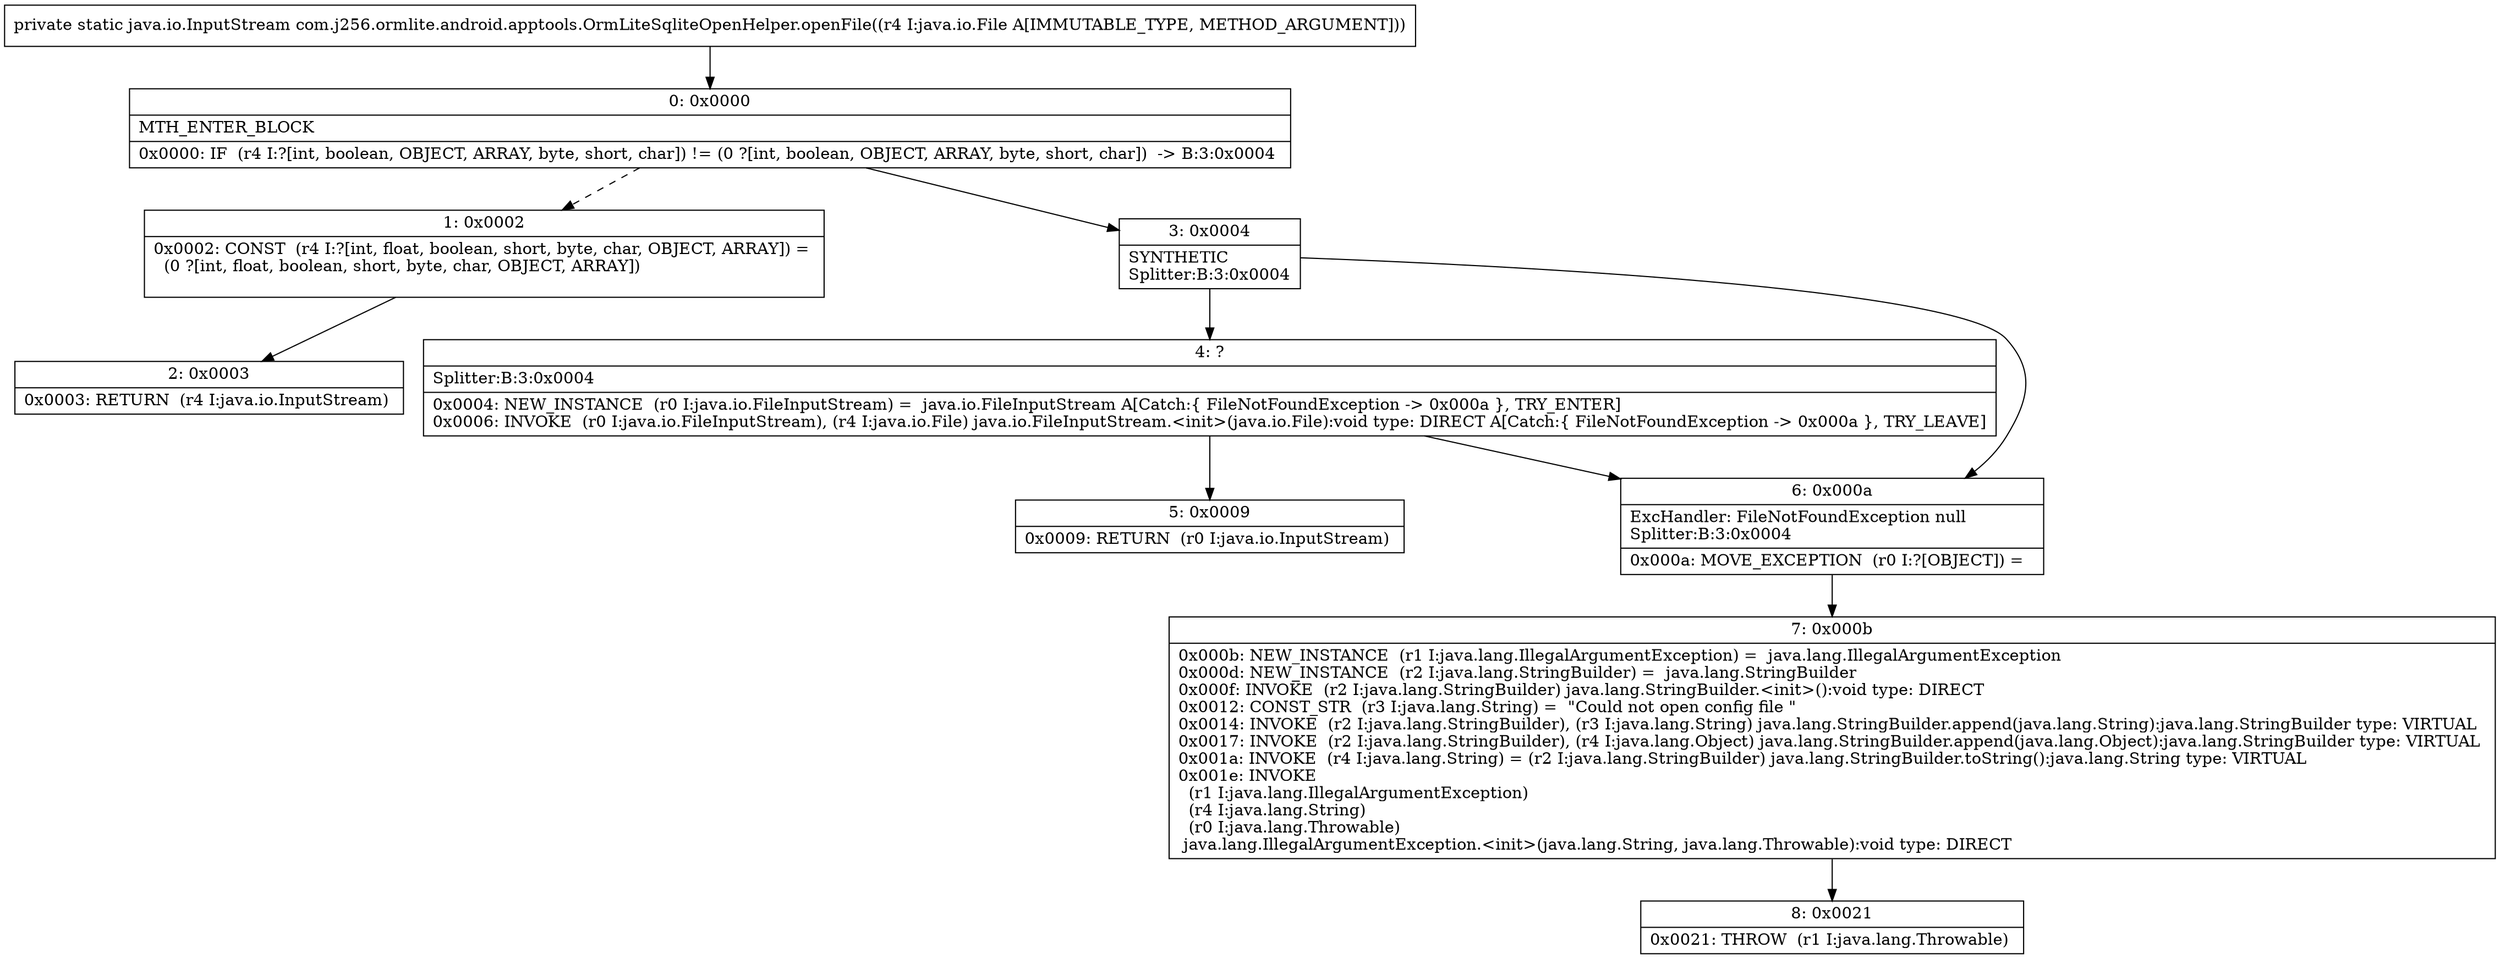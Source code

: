 digraph "CFG forcom.j256.ormlite.android.apptools.OrmLiteSqliteOpenHelper.openFile(Ljava\/io\/File;)Ljava\/io\/InputStream;" {
Node_0 [shape=record,label="{0\:\ 0x0000|MTH_ENTER_BLOCK\l|0x0000: IF  (r4 I:?[int, boolean, OBJECT, ARRAY, byte, short, char]) != (0 ?[int, boolean, OBJECT, ARRAY, byte, short, char])  \-\> B:3:0x0004 \l}"];
Node_1 [shape=record,label="{1\:\ 0x0002|0x0002: CONST  (r4 I:?[int, float, boolean, short, byte, char, OBJECT, ARRAY]) = \l  (0 ?[int, float, boolean, short, byte, char, OBJECT, ARRAY])\l \l}"];
Node_2 [shape=record,label="{2\:\ 0x0003|0x0003: RETURN  (r4 I:java.io.InputStream) \l}"];
Node_3 [shape=record,label="{3\:\ 0x0004|SYNTHETIC\lSplitter:B:3:0x0004\l}"];
Node_4 [shape=record,label="{4\:\ ?|Splitter:B:3:0x0004\l|0x0004: NEW_INSTANCE  (r0 I:java.io.FileInputStream) =  java.io.FileInputStream A[Catch:\{ FileNotFoundException \-\> 0x000a \}, TRY_ENTER]\l0x0006: INVOKE  (r0 I:java.io.FileInputStream), (r4 I:java.io.File) java.io.FileInputStream.\<init\>(java.io.File):void type: DIRECT A[Catch:\{ FileNotFoundException \-\> 0x000a \}, TRY_LEAVE]\l}"];
Node_5 [shape=record,label="{5\:\ 0x0009|0x0009: RETURN  (r0 I:java.io.InputStream) \l}"];
Node_6 [shape=record,label="{6\:\ 0x000a|ExcHandler: FileNotFoundException null\lSplitter:B:3:0x0004\l|0x000a: MOVE_EXCEPTION  (r0 I:?[OBJECT]) =  \l}"];
Node_7 [shape=record,label="{7\:\ 0x000b|0x000b: NEW_INSTANCE  (r1 I:java.lang.IllegalArgumentException) =  java.lang.IllegalArgumentException \l0x000d: NEW_INSTANCE  (r2 I:java.lang.StringBuilder) =  java.lang.StringBuilder \l0x000f: INVOKE  (r2 I:java.lang.StringBuilder) java.lang.StringBuilder.\<init\>():void type: DIRECT \l0x0012: CONST_STR  (r3 I:java.lang.String) =  \"Could not open config file \" \l0x0014: INVOKE  (r2 I:java.lang.StringBuilder), (r3 I:java.lang.String) java.lang.StringBuilder.append(java.lang.String):java.lang.StringBuilder type: VIRTUAL \l0x0017: INVOKE  (r2 I:java.lang.StringBuilder), (r4 I:java.lang.Object) java.lang.StringBuilder.append(java.lang.Object):java.lang.StringBuilder type: VIRTUAL \l0x001a: INVOKE  (r4 I:java.lang.String) = (r2 I:java.lang.StringBuilder) java.lang.StringBuilder.toString():java.lang.String type: VIRTUAL \l0x001e: INVOKE  \l  (r1 I:java.lang.IllegalArgumentException)\l  (r4 I:java.lang.String)\l  (r0 I:java.lang.Throwable)\l java.lang.IllegalArgumentException.\<init\>(java.lang.String, java.lang.Throwable):void type: DIRECT \l}"];
Node_8 [shape=record,label="{8\:\ 0x0021|0x0021: THROW  (r1 I:java.lang.Throwable) \l}"];
MethodNode[shape=record,label="{private static java.io.InputStream com.j256.ormlite.android.apptools.OrmLiteSqliteOpenHelper.openFile((r4 I:java.io.File A[IMMUTABLE_TYPE, METHOD_ARGUMENT])) }"];
MethodNode -> Node_0;
Node_0 -> Node_1[style=dashed];
Node_0 -> Node_3;
Node_1 -> Node_2;
Node_3 -> Node_4;
Node_3 -> Node_6;
Node_4 -> Node_5;
Node_4 -> Node_6;
Node_6 -> Node_7;
Node_7 -> Node_8;
}

